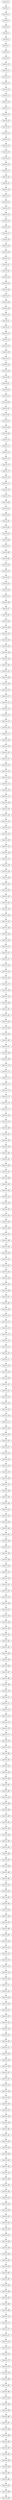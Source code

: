 digraph G {
test116_0->test116_1;
test116_1->test116_2;
test116_2->test116_3;
test116_3->test116_4;
test116_4->test116_5;
test116_5->test116_6;
test116_6->test116_7;
test116_7->test116_8;
test116_8->test116_9;
test116_9->test116_10;
test116_10->test116_11;
test116_11->test116_12;
test116_12->test116_13;
test116_13->test116_14;
test116_14->test116_15;
test116_15->test116_16;
test116_16->test116_17;
test116_17->test116_18;
test116_18->test116_19;
test116_19->test116_20;
test116_20->test116_21;
test116_21->test116_22;
test116_22->test116_23;
test116_23->test116_24;
test116_24->test116_25;
test116_25->test116_26;
test116_26->test116_27;
test116_27->test116_28;
test116_28->test116_29;
test116_29->test116_30;
test116_30->test116_31;
test116_31->test116_32;
test116_32->test116_33;
test116_33->test116_34;
test116_34->test116_35;
test116_35->test116_36;
test116_36->test116_37;
test116_37->test116_38;
test116_38->test116_39;
test116_39->test116_40;
test116_40->test116_41;
test116_41->test116_42;
test116_42->test116_43;
test116_43->test116_44;
test116_44->test116_45;
test116_45->test116_46;
test116_46->test116_47;
test116_47->test116_48;
test116_48->test116_49;
test116_49->test116_50;
test116_50->test116_51;
test116_51->test116_52;
test116_52->test116_53;
test116_53->test116_54;
test116_54->test116_55;
test116_55->test116_56;
test116_56->test116_57;
test116_57->test116_58;
test116_58->test116_59;
test116_59->test116_60;
test116_60->test116_61;
test116_61->test116_62;
test116_62->test116_63;
test116_63->test116_64;
test116_64->test116_65;
test116_65->test116_66;
test116_66->test116_67;
test116_67->test116_68;
test116_68->test116_69;
test116_69->test116_70;
test116_70->test116_71;
test116_71->test116_72;
test116_72->test116_73;
test116_73->test116_74;
test116_74->test116_75;
test116_75->test116_76;
test116_76->test116_77;
test116_77->test116_78;
test116_78->test116_79;
test116_79->test116_80;
test116_80->test116_81;
test116_81->test116_82;
test116_82->test116_83;
test116_83->test116_84;
test116_84->test116_85;
test116_85->test116_86;
test116_86->test116_87;
test116_87->test116_88;
test116_88->test116_89;
test116_89->test116_90;
test116_90->test116_91;
test116_91->test116_92;
test116_92->test116_93;
test116_93->test116_94;
test116_94->test116_95;
test116_95->test116_96;
test116_96->test116_97;
test116_97->test116_98;
test116_98->test116_99;
test116_99->test116_100;
test116_100->test116_101;
test116_101->test116_102;
test116_102->test116_103;
test116_103->test116_104;
test116_104->test116_105;
test116_105->test116_106;
test116_106->test116_107;
test116_107->test116_108;
test116_108->test116_109;
test116_109->test116_110;
test116_110->test116_111;
test116_111->test116_112;
test116_112->test116_113;
test116_113->test116_114;
test116_114->test116_115;
test116_115->test116_116;
test116_116->test116_117;
test116_117->test116_118;
test116_118->test116_119;
test116_119->test116_120;
test116_120->test116_121;
test116_121->test116_122;
test116_122->test116_123;
test116_123->test116_124;
test116_124->test116_125;
test116_125->test116_126;
test116_126->test116_127;
test116_127->test116_128;
test116_128->test116_129;
test116_129->test116_130;
test116_130->test116_131;
test116_131->test116_132;
test116_132->test116_133;
test116_133->test116_134;
test116_134->test116_135;
test116_135->test116_136;
test116_136->test116_137;
test116_137->test116_138;
test116_138->test116_139;
test116_139->test116_140;
test116_140->test116_141;
test116_141->test116_142;
test116_142->test116_143;
test116_143->test116_144;
test116_144->test116_145;
test116_145->test116_146;
test116_146->test116_147;
test116_147->test116_148;
test116_148->test116_149;
test116_149->test116_150;
test116_150->test116_151;
test116_151->test116_152;
test116_152->test116_153;
test116_153->test116_154;
test116_154->test116_155;
test116_155->test116_156;
test116_156->test116_157;
test116_157->test116_158;
test116_158->test116_159;
test116_159->test116_160;
test116_160->test116_161;
test116_161->test116_162;
test116_162->test116_163;
test116_163->test116_164;
test116_164->test116_165;
test116_165->test116_166;
test116_166->test116_167;
test116_167->test116_168;
test116_168->test116_169;
test116_169->test116_170;
test116_170->test116_171;
test116_171->test116_172;
test116_172->test116_173;
test116_173->test116_174;
test116_174->test116_175;
test116_175->test116_176;
test116_176->test116_177;
test116_177->test116_178;
test116_178->test116_179;
test116_179->test116_180;
test116_180->test116_181;
test116_181->test116_182;
test116_182->test116_183;
test116_183->test116_184;
test116_184->test116_185;
test116_185->test116_186;
test116_186->test116_187;
test116_187->test116_188;
test116_188->test116_189;
test116_189->test116_190;
test116_190->test116_191;
test116_191->test116_192;
test116_192->test116_193;
test116_193->test116_194;
test116_194->test116_195;
test116_195->test116_196;
test116_196->test116_197;
test116_197->test116_198;
test116_198->test116_199;
test116_199->test116_200;
test116_200->test116_201;
test116_201->test116_202;
test116_202->test116_203;
test116_203->test116_204;
test116_204->test116_205;
test116_205->test116_206;
test116_206->test116_207;
test116_207->test116_208;
test116_208->test116_209;
test116_209->test116_210;
test116_210->test116_211;
test116_211->test116_212;
test116_212->test116_213;
test116_213->test116_214;
test116_214->test116_215;
test116_215->test116_216;
test116_216->test116_217;
test116_217->test116_218;
test116_218->test116_219;
test116_219->test116_220;
test116_220->test116_221;
test116_221->test116_222;
test116_222->test116_223;
test116_223->test116_224;
test116_224->test116_225;
test116_225->test116_226;
test116_226->test116_227;
test116_227->test116_228;
test116_228->test116_229;
test116_229->test116_230;
test116_230->test116_231;
test116_231->test116_232;
test116_232->test116_233;
test116_233->test116_234;
test116_234->test116_235;
test116_235->test116_236;
test116_236->test116_237;
test116_237->test116_238;
test116_238->test116_239;
test116_239->test116_240;
test116_240->test116_241;
test116_241->test116_242;
test116_242->test116_243;
test116_243->test116_244;
test116_244->test116_245;
test116_245->test116_246;
test116_246->test116_247;
test116_247->test116_248;
test116_248->test116_249;
test116_249->test116_250;
test116_250->test116_251;
test116_251->test116_252;
test116_252->test116_253;
test116_253->test116_254;
test116_254->test116_255;
test116_255->test116_256;
test116_256->test116_257;
test116_257->test116_258;
test116_258->test116_259;
test116_259->test116_260;
test116_260->test116_261;
test116_261->test116_262;
test116_262->test116_263;
test116_263->test116_264;
test116_264->test116_265;
test116_265->test116_266;
test116_266->test116_267;
test116_267->test116_268;
test116_268->test116_269;
test116_269->test116_270;
test116_270->test116_271;
test116_271->test116_272;
test116_272->test116_273;
test116_273->test116_274;
test116_274->test116_275;
test116_275->test116_276;
test116_276->test116_277;
test116_277->test116_278;
test116_278->test116_279;
test116_279->test116_280;
test116_280->test116_281;
test116_281->test116_282;
test116_282->test116_283;
test116_283->test116_284;
test116_284->test116_285;
test116_285->test116_286;
test116_286->test116_287;
test116_287->test116_288;
test116_288->test116_289;
test116_289->test116_290;
test116_290->test116_291;
test116_291->test116_292;
test116_292->test116_293;
test116_293->test116_294;
test116_294->test116_295;
test116_295->test116_296;
test116_296->test116_297;
test116_297->test116_298;
test116_298->test116_299;
test116_299->test116_300;
test116_300->test116_301;
test116_301->test116_302;
test116_302->test116_303;
test116_303->test116_304;
test116_304->test116_305;
test116_305->test116_306;
test116_306->test116_307;
test116_307->test116_308;
test116_308->test116_309;
test116_309->test116_310;
test116_310->test116_311;
test116_311->test116_312;
test116_312->test116_313;
test116_313->test116_314;
test116_314->test116_315;
test116_315->test116_316;
test116_316->test116_317;
test116_317->test116_318;
test116_318->test116_319;
test116_319->test116_320;
test116_320->test116_321;
test116_321->test116_322;
test116_322->test116_323;
test116_323->test116_324;
test116_324->test116_325;
test116_325->test116_326;
test116_326->test116_327;
test116_327->test116_328;
test116_328->test116_329;
test116_329->test116_330;
test116_330->test116_331;
test116_331->test116_332;
test116_332->test116_333;
test116_333->test116_334;
test116_334->test116_335;
test116_335->test116_336;
test116_336->test116_337;
test116_337->test116_338;
test116_338->test116_339;
test116_339->test116_340;
test116_340->test116_341;
test116_341->test116_342;
test116_342->test116_343;
test116_343->test116_344;
test116_344->test116_345;
test116_345->test116_346;
test116_346->test116_347;
test116_347->test116_348;
test116_348->test116_349;
test116_349->test116_350;
test116_350->test116_351;
test116_351->test116_352;
test116_352->test116_353;
test116_353->test116_354;
test116_354->test116_355;
test116_355->test116_356;
test116_356->test116_357;
test116_357->test116_358;
test116_358->test116_359;
test116_359->test116_360;
test116_360->test116_361;
test116_361->test116_362;
test116_362->test116_363;
test116_363->test116_364;
test116_364->test116_365;
test116_365->test116_366;
test116_366->test116_367;
test116_367->test116_368;
test116_368->test116_369;
test116_369->test116_370;
test116_370->test116_371;
test116_371->test116_372;
test116_372->test116_373;
test116_373->test116_374;
test116_374->test116_375;
test116_375->test116_376;
test116_376->test116_377;
test116_377->test116_378;
test116_378->test116_379;
test116_379->test116_380;
test116_380->test116_381;
test116_381->test116_382;
test116_382->test116_383;
test116_383->test116_384;
test116_384->test116_385;
test116_385->test116_386;
test116_386->test116_387;
test116_387->test116_388;
test116_388->test116_389;
test116_389->test116_390;
test116_390->test116_391;
test116_391->test116_392;
test116_392->test116_393;
test116_393->test116_394;
test116_394->test116_395;
test116_395->test116_396;
test116_396->test116_397;
test116_397->test116_398;
test116_398->test116_399;

}
